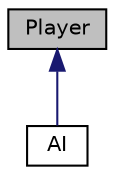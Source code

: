digraph "Player"
{
  edge [fontname="Helvetica",fontsize="10",labelfontname="Helvetica",labelfontsize="10"];
  node [fontname="Helvetica",fontsize="10",shape=record];
  Node0 [label="Player",height=0.2,width=0.4,color="black", fillcolor="grey75", style="filled", fontcolor="black"];
  Node0 -> Node1 [dir="back",color="midnightblue",fontsize="10",style="solid",fontname="Helvetica"];
  Node1 [label="AI",height=0.2,width=0.4,color="black", fillcolor="white", style="filled",URL="$da/df5/classAI.html",tooltip="Classe que controla a IA de forma a seguir o algoritmo A*. "];
}
